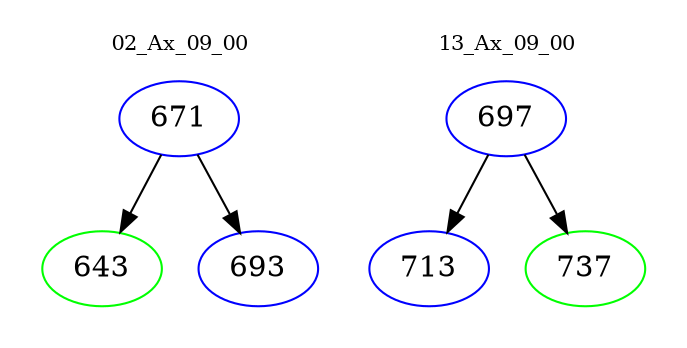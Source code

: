 digraph{
subgraph cluster_0 {
color = white
label = "02_Ax_09_00";
fontsize=10;
T0_671 [label="671", color="blue"]
T0_671 -> T0_643 [color="black"]
T0_643 [label="643", color="green"]
T0_671 -> T0_693 [color="black"]
T0_693 [label="693", color="blue"]
}
subgraph cluster_1 {
color = white
label = "13_Ax_09_00";
fontsize=10;
T1_697 [label="697", color="blue"]
T1_697 -> T1_713 [color="black"]
T1_713 [label="713", color="blue"]
T1_697 -> T1_737 [color="black"]
T1_737 [label="737", color="green"]
}
}
